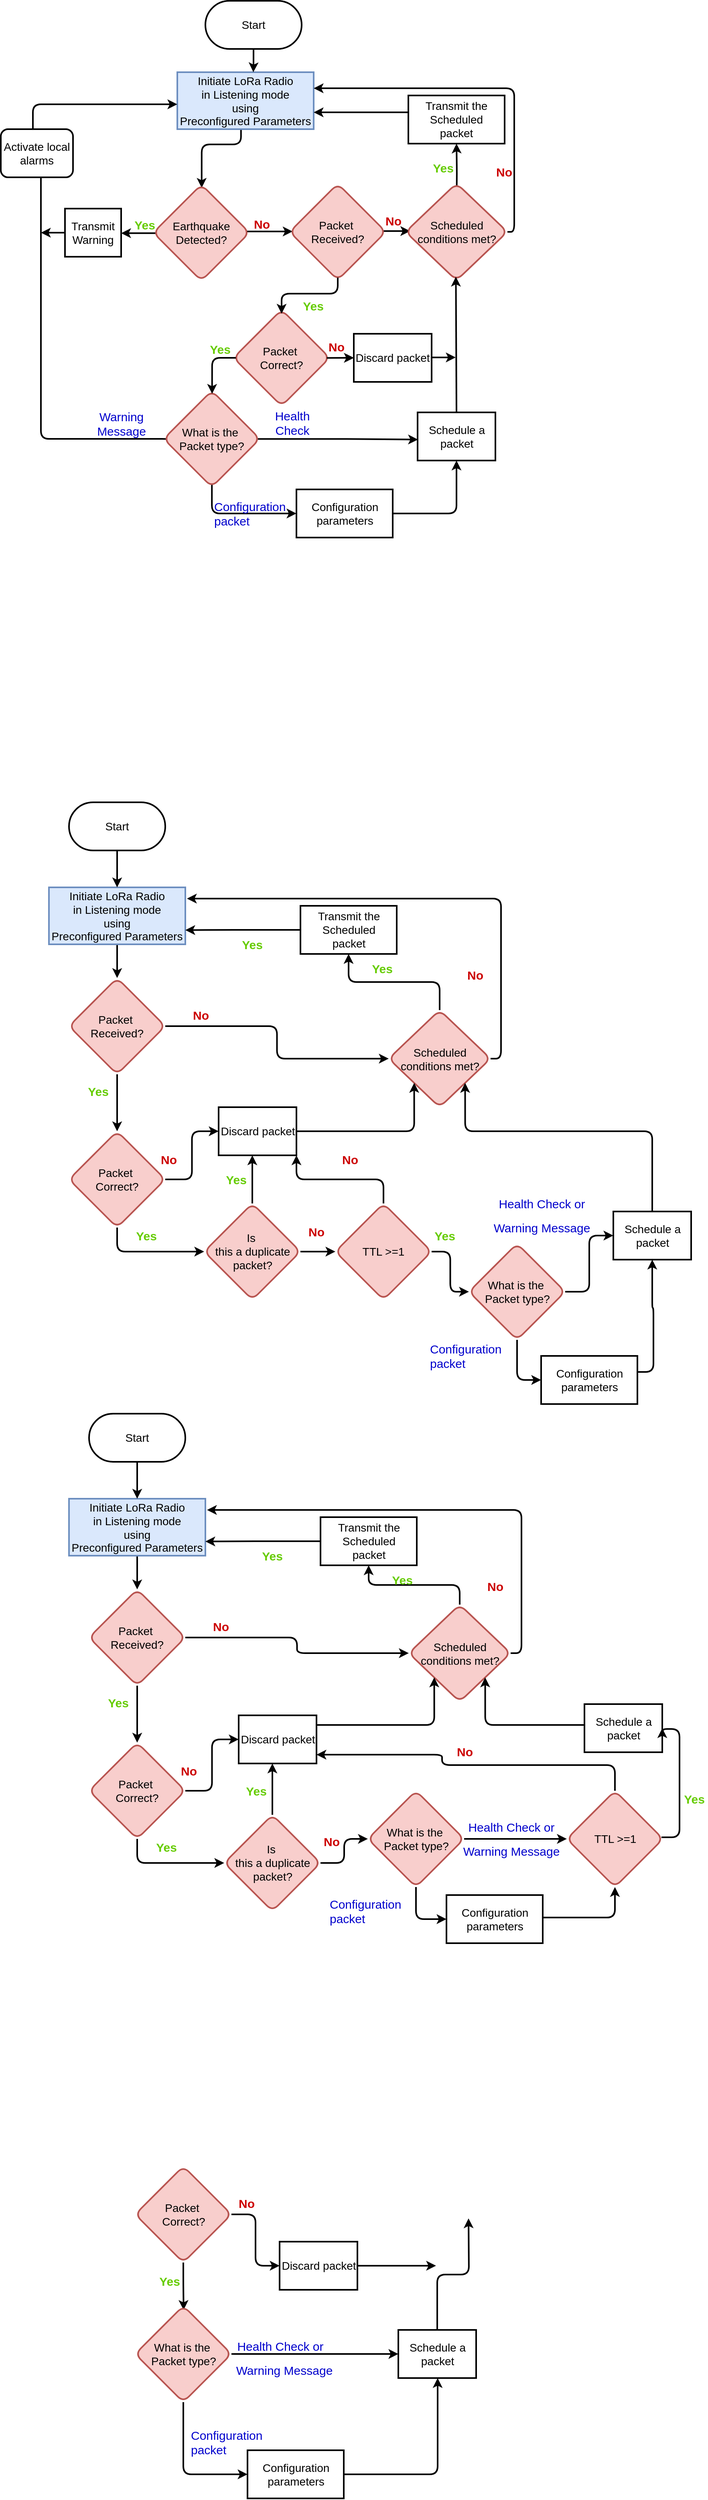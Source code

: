 <mxfile version="24.7.1" type="github">
  <diagram name="Page-1" id="nr04e7j_lgrhqmW4x8mc">
    <mxGraphModel dx="1434" dy="778" grid="1" gridSize="10" guides="1" tooltips="1" connect="1" arrows="1" fold="1" page="1" pageScale="1" pageWidth="850" pageHeight="1100" math="0" shadow="0">
      <root>
        <mxCell id="0" />
        <mxCell id="1" parent="0" />
        <mxCell id="aT8a2JC3UvmOd2hiil9d-5" style="edgeStyle=orthogonalEdgeStyle;rounded=1;orthogonalLoop=1;jettySize=auto;html=1;exitX=0.467;exitY=0.991;exitDx=0;exitDy=0;entryX=0.503;entryY=0.034;entryDx=0;entryDy=0;fontStyle=0;entryPerimeter=0;strokeWidth=2;exitPerimeter=0;" parent="1" source="aT8a2JC3UvmOd2hiil9d-2" target="aT8a2JC3UvmOd2hiil9d-14" edge="1">
          <mxGeometry relative="1" as="geometry">
            <mxPoint x="390" y="260" as="targetPoint" />
            <Array as="points">
              <mxPoint x="389" y="240" />
              <mxPoint x="340" y="240" />
            </Array>
          </mxGeometry>
        </mxCell>
        <mxCell id="aT8a2JC3UvmOd2hiil9d-2" value="Initiate LoRa Radio&lt;br style=&quot;font-size: 14px;&quot;&gt;in Listening mode&lt;div style=&quot;font-size: 14px;&quot;&gt;using&lt;/div&gt;&lt;div style=&quot;font-size: 14px;&quot;&gt;Preconfigured Parameters&lt;br&gt;&lt;/div&gt;" style="rounded=1;whiteSpace=wrap;html=1;arcSize=0;fillColor=#dae8fc;strokeColor=#6c8ebf;fontStyle=0;fontSize=14;strokeWidth=2;" parent="1" vertex="1">
          <mxGeometry x="310" y="150" width="170" height="71" as="geometry" />
        </mxCell>
        <mxCell id="aT8a2JC3UvmOd2hiil9d-18" style="edgeStyle=orthogonalEdgeStyle;rounded=1;orthogonalLoop=1;jettySize=auto;html=1;entryX=0.023;entryY=0.504;entryDx=0;entryDy=0;fontStyle=0;exitX=0.967;exitY=0.496;exitDx=0;exitDy=0;exitPerimeter=0;entryPerimeter=0;strokeWidth=2;" parent="1" edge="1">
          <mxGeometry relative="1" as="geometry">
            <mxPoint x="397.0" y="348.54" as="sourcePoint" />
            <mxPoint x="453.72" y="348.5" as="targetPoint" />
          </mxGeometry>
        </mxCell>
        <mxCell id="aT8a2JC3UvmOd2hiil9d-23" value="No" style="edgeLabel;html=1;align=center;verticalAlign=middle;resizable=0;points=[];rounded=1;fontStyle=1;fontColor=#CC0000;fontSize=15;labelBackgroundColor=none;" parent="aT8a2JC3UvmOd2hiil9d-18" vertex="1" connectable="0">
          <mxGeometry x="-0.248" y="2" relative="1" as="geometry">
            <mxPoint x="-4" y="-8" as="offset" />
          </mxGeometry>
        </mxCell>
        <mxCell id="aT8a2JC3UvmOd2hiil9d-20" style="edgeStyle=orthogonalEdgeStyle;rounded=1;orthogonalLoop=1;jettySize=auto;html=1;fontStyle=0;exitX=0.027;exitY=0.505;exitDx=0;exitDy=0;exitPerimeter=0;strokeWidth=2;" parent="1" source="aT8a2JC3UvmOd2hiil9d-14" target="aT8a2JC3UvmOd2hiil9d-19" edge="1">
          <mxGeometry relative="1" as="geometry">
            <Array as="points">
              <mxPoint x="255" y="351" />
            </Array>
          </mxGeometry>
        </mxCell>
        <mxCell id="aT8a2JC3UvmOd2hiil9d-22" value="Yes" style="edgeLabel;html=1;align=center;verticalAlign=middle;resizable=0;points=[];rounded=1;fontStyle=1;fontColor=#66CC00;fontSize=15;labelBackgroundColor=none;" parent="aT8a2JC3UvmOd2hiil9d-20" vertex="1" connectable="0">
          <mxGeometry x="-0.588" y="1" relative="1" as="geometry">
            <mxPoint x="-5" y="-12" as="offset" />
          </mxGeometry>
        </mxCell>
        <mxCell id="aT8a2JC3UvmOd2hiil9d-14" value="Earthquake&lt;br style=&quot;font-size: 14px;&quot;&gt;Detected?" style="rhombus;whiteSpace=wrap;html=1;rounded=1;fillColor=#f8cecc;strokeColor=#b85450;fontStyle=0;fontSize=14;strokeWidth=2;" parent="1" vertex="1">
          <mxGeometry x="280" y="290" width="120" height="120" as="geometry" />
        </mxCell>
        <mxCell id="PVOLsWm9la5_ibdRfDDH-19" value="" style="edgeStyle=orthogonalEdgeStyle;rounded=1;orthogonalLoop=1;jettySize=auto;html=1;strokeWidth=2;curved=0;entryX=0.046;entryY=0.492;entryDx=0;entryDy=0;entryPerimeter=0;exitX=0.958;exitY=0.492;exitDx=0;exitDy=0;exitPerimeter=0;fontStyle=0" parent="1" source="aT8a2JC3UvmOd2hiil9d-16" target="aT8a2JC3UvmOd2hiil9d-48" edge="1">
          <mxGeometry relative="1" as="geometry" />
        </mxCell>
        <mxCell id="aT8a2JC3UvmOd2hiil9d-19" value="Transmit&lt;br style=&quot;font-size: 14px;&quot;&gt;Warning" style="rounded=0;whiteSpace=wrap;html=1;fontStyle=0;fontSize=14;strokeWidth=2;" parent="1" vertex="1">
          <mxGeometry x="170" y="320" width="70" height="60" as="geometry" />
        </mxCell>
        <mxCell id="aT8a2JC3UvmOd2hiil9d-16" value="Packet&amp;nbsp;&lt;div&gt;Received?&lt;/div&gt;" style="rhombus;whiteSpace=wrap;html=1;rounded=1;fillColor=#f8cecc;strokeColor=#b85450;fontStyle=0;fontSize=14;strokeWidth=2;" parent="1" vertex="1">
          <mxGeometry x="450" y="289" width="120" height="120" as="geometry" />
        </mxCell>
        <mxCell id="aT8a2JC3UvmOd2hiil9d-28" style="edgeStyle=orthogonalEdgeStyle;rounded=1;orthogonalLoop=1;jettySize=auto;html=1;entryX=1;entryY=0.5;entryDx=0;entryDy=0;fontStyle=1;strokeWidth=2;exitX=0.065;exitY=0.519;exitDx=0;exitDy=0;exitPerimeter=0;" parent="1" source="aT8a2JC3UvmOd2hiil9d-24" edge="1">
          <mxGeometry relative="1" as="geometry">
            <mxPoint x="140" y="250" as="targetPoint" />
            <Array as="points">
              <mxPoint x="301" y="607" />
              <mxPoint x="140" y="607" />
            </Array>
            <mxPoint x="380" y="500" as="sourcePoint" />
          </mxGeometry>
        </mxCell>
        <mxCell id="aT8a2JC3UvmOd2hiil9d-29" value="Warning&lt;br style=&quot;font-size: 15px;&quot;&gt;Message" style="edgeLabel;html=1;align=center;verticalAlign=middle;resizable=0;points=[];rounded=1;labelBackgroundColor=none;fontColor=#0000CC;fontStyle=0;fontSize=15;" parent="aT8a2JC3UvmOd2hiil9d-28" vertex="1" connectable="0">
          <mxGeometry x="-0.242" y="-1" relative="1" as="geometry">
            <mxPoint x="99" y="15" as="offset" />
          </mxGeometry>
        </mxCell>
        <mxCell id="aT8a2JC3UvmOd2hiil9d-33" style="edgeStyle=orthogonalEdgeStyle;rounded=1;orthogonalLoop=1;jettySize=auto;html=1;fontStyle=1;exitX=0.978;exitY=0.501;exitDx=0;exitDy=0;exitPerimeter=0;strokeWidth=2;entryX=0.005;entryY=0.565;entryDx=0;entryDy=0;entryPerimeter=0;" parent="1" source="aT8a2JC3UvmOd2hiil9d-24" target="aT8a2JC3UvmOd2hiil9d-32" edge="1">
          <mxGeometry relative="1" as="geometry">
            <mxPoint x="609.5" y="611" as="targetPoint" />
          </mxGeometry>
        </mxCell>
        <mxCell id="aT8a2JC3UvmOd2hiil9d-36" value="Health&lt;br style=&quot;font-size: 15px;&quot;&gt;Check" style="edgeLabel;html=1;align=center;verticalAlign=middle;resizable=0;points=[];rounded=1;labelBackgroundColor=none;fontColor=#0000CC;fontStyle=0;fontSize=15;" parent="aT8a2JC3UvmOd2hiil9d-33" vertex="1" connectable="0">
          <mxGeometry x="-0.448" relative="1" as="geometry">
            <mxPoint x="-13" y="-20" as="offset" />
          </mxGeometry>
        </mxCell>
        <mxCell id="aT8a2JC3UvmOd2hiil9d-40" style="edgeStyle=orthogonalEdgeStyle;rounded=1;orthogonalLoop=1;jettySize=auto;html=1;entryX=0;entryY=0.5;entryDx=0;entryDy=0;fontStyle=1;exitX=0.501;exitY=0.967;exitDx=0;exitDy=0;exitPerimeter=0;strokeWidth=2;" parent="1" source="aT8a2JC3UvmOd2hiil9d-24" target="aT8a2JC3UvmOd2hiil9d-39" edge="1">
          <mxGeometry relative="1" as="geometry">
            <Array as="points">
              <mxPoint x="353" y="700" />
              <mxPoint x="454" y="700" />
            </Array>
          </mxGeometry>
        </mxCell>
        <mxCell id="aT8a2JC3UvmOd2hiil9d-41" value="Configuration&amp;nbsp;&lt;div style=&quot;font-size: 15px;&quot;&gt;packet&lt;/div&gt;" style="edgeLabel;html=1;align=left;verticalAlign=middle;resizable=0;points=[];rounded=1;labelBackgroundColor=none;fontColor=#0000CC;fontStyle=0;fontSize=15;" parent="aT8a2JC3UvmOd2hiil9d-40" vertex="1" connectable="0">
          <mxGeometry x="-0.223" y="-2" relative="1" as="geometry">
            <mxPoint x="-18" y="-2" as="offset" />
          </mxGeometry>
        </mxCell>
        <mxCell id="aT8a2JC3UvmOd2hiil9d-24" value="What is the&amp;nbsp;&lt;div style=&quot;font-size: 14px;&quot;&gt;Packet type?&lt;/div&gt;" style="rhombus;whiteSpace=wrap;html=1;rounded=1;fillColor=#f8cecc;strokeColor=#b85450;fontStyle=0;fontSize=14;strokeWidth=2;" parent="1" vertex="1">
          <mxGeometry x="293" y="547" width="120" height="120" as="geometry" />
        </mxCell>
        <mxCell id="aT8a2JC3UvmOd2hiil9d-31" style="edgeStyle=orthogonalEdgeStyle;rounded=1;orthogonalLoop=1;jettySize=auto;html=1;fontStyle=1;strokeWidth=2;exitX=0.456;exitY=0.017;exitDx=0;exitDy=0;exitPerimeter=0;" parent="1" source="aT8a2JC3UvmOd2hiil9d-30" edge="1">
          <mxGeometry relative="1" as="geometry">
            <mxPoint x="310" y="190" as="targetPoint" />
            <mxPoint x="80" y="230" as="sourcePoint" />
            <Array as="points">
              <mxPoint x="131" y="230" />
              <mxPoint x="130" y="230" />
              <mxPoint x="130" y="190" />
            </Array>
          </mxGeometry>
        </mxCell>
        <mxCell id="aT8a2JC3UvmOd2hiil9d-30" value="Activate local alarms" style="rounded=1;whiteSpace=wrap;html=1;fontStyle=0;fontSize=14;strokeWidth=2;" parent="1" vertex="1">
          <mxGeometry x="90" y="221" width="90" height="60" as="geometry" />
        </mxCell>
        <mxCell id="aT8a2JC3UvmOd2hiil9d-32" value="Schedule a packet" style="rounded=0;whiteSpace=wrap;html=1;fontStyle=0;fontSize=14;strokeWidth=2;" parent="1" vertex="1">
          <mxGeometry x="609.5" y="574" width="97" height="60" as="geometry" />
        </mxCell>
        <mxCell id="aT8a2JC3UvmOd2hiil9d-42" style="edgeStyle=orthogonalEdgeStyle;rounded=1;orthogonalLoop=1;jettySize=auto;html=1;entryX=0.5;entryY=1;entryDx=0;entryDy=0;fontStyle=1;strokeWidth=2;" parent="1" source="aT8a2JC3UvmOd2hiil9d-39" target="aT8a2JC3UvmOd2hiil9d-32" edge="1">
          <mxGeometry relative="1" as="geometry">
            <mxPoint x="658" y="641" as="targetPoint" />
          </mxGeometry>
        </mxCell>
        <mxCell id="aT8a2JC3UvmOd2hiil9d-39" value="Configuration&lt;div style=&quot;font-size: 14px;&quot;&gt;parameters&lt;/div&gt;" style="rounded=0;whiteSpace=wrap;html=1;fontStyle=0;fontSize=14;strokeWidth=2;" parent="1" vertex="1">
          <mxGeometry x="458.5" y="670" width="120" height="60" as="geometry" />
        </mxCell>
        <mxCell id="aT8a2JC3UvmOd2hiil9d-62" value="" style="edgeStyle=orthogonalEdgeStyle;rounded=1;orthogonalLoop=1;jettySize=auto;html=1;strokeColor=default;align=center;verticalAlign=middle;fontFamily=Helvetica;fontSize=11;fontColor=default;labelBackgroundColor=default;endArrow=classic;strokeWidth=2;" parent="1" source="aT8a2JC3UvmOd2hiil9d-44" edge="1">
          <mxGeometry relative="1" as="geometry">
            <mxPoint x="404.753" y="129" as="sourcePoint" />
            <mxPoint x="404.75" y="150" as="targetPoint" />
          </mxGeometry>
        </mxCell>
        <mxCell id="aT8a2JC3UvmOd2hiil9d-44" value="Start" style="rounded=1;whiteSpace=wrap;html=1;arcSize=50;fontStyle=0;fontSize=14;strokeWidth=2;" parent="1" vertex="1">
          <mxGeometry x="345" y="61" width="120" height="60" as="geometry" />
        </mxCell>
        <mxCell id="PVOLsWm9la5_ibdRfDDH-25" style="edgeStyle=orthogonalEdgeStyle;rounded=1;orthogonalLoop=1;jettySize=auto;html=1;exitX=0.5;exitY=0.06;exitDx=0;exitDy=0;entryX=0.5;entryY=1;entryDx=0;entryDy=0;curved=0;strokeWidth=2;exitPerimeter=0;fontStyle=0" parent="1" target="aT8a2JC3UvmOd2hiil9d-53" edge="1">
          <mxGeometry relative="1" as="geometry">
            <mxPoint x="658.0" y="313.76" as="sourcePoint" />
          </mxGeometry>
        </mxCell>
        <mxCell id="1XFwvakkwBoAosKU2_6U-1" style="edgeStyle=orthogonalEdgeStyle;shape=connector;rounded=1;orthogonalLoop=1;jettySize=auto;html=1;exitX=1;exitY=0.5;exitDx=0;exitDy=0;strokeColor=default;strokeWidth=2;align=center;verticalAlign=middle;fontFamily=Helvetica;fontSize=11;fontColor=default;fontStyle=1;labelBackgroundColor=default;endArrow=classic;flowAnimation=0;curved=0;" parent="1" source="aT8a2JC3UvmOd2hiil9d-48" target="aT8a2JC3UvmOd2hiil9d-2" edge="1">
          <mxGeometry relative="1" as="geometry">
            <Array as="points">
              <mxPoint x="730" y="349" />
              <mxPoint x="730" y="170" />
            </Array>
          </mxGeometry>
        </mxCell>
        <mxCell id="aT8a2JC3UvmOd2hiil9d-48" value="Scheduled&lt;br style=&quot;font-size: 14px;&quot;&gt;conditions met?" style="rhombus;whiteSpace=wrap;html=1;rounded=1;fillColor=#f8cecc;strokeColor=#b85450;fontStyle=0;fontSize=14;strokeWidth=2;" parent="1" vertex="1">
          <mxGeometry x="594.5" y="288.5" width="127" height="121" as="geometry" />
        </mxCell>
        <mxCell id="aT8a2JC3UvmOd2hiil9d-56" style="edgeStyle=orthogonalEdgeStyle;rounded=0;orthogonalLoop=1;jettySize=auto;html=1;entryX=1;entryY=0.5;entryDx=0;entryDy=0;flowAnimation=0;fontStyle=1;strokeWidth=2;" parent="1" edge="1">
          <mxGeometry relative="1" as="geometry">
            <mxPoint x="598" y="200.0" as="sourcePoint" />
            <mxPoint x="480" y="200" as="targetPoint" />
          </mxGeometry>
        </mxCell>
        <mxCell id="aT8a2JC3UvmOd2hiil9d-53" value="Transmit the&lt;br style=&quot;font-size: 14px;&quot;&gt;Scheduled&lt;br style=&quot;font-size: 14px;&quot;&gt;packet" style="rounded=0;whiteSpace=wrap;html=1;fontStyle=0;fontSize=14;strokeWidth=2;" parent="1" vertex="1">
          <mxGeometry x="598" y="179" width="120" height="60" as="geometry" />
        </mxCell>
        <mxCell id="aT8a2JC3UvmOd2hiil9d-61" value="Yes" style="edgeLabel;html=1;align=center;verticalAlign=middle;resizable=0;points=[];fontStyle=1;fontColor=#66CC00;fontSize=15;labelBackgroundColor=none;" parent="1" vertex="1" connectable="0">
          <mxGeometry x="657.001" y="268.997" as="geometry">
            <mxPoint x="-16" as="offset" />
          </mxGeometry>
        </mxCell>
        <mxCell id="PVOLsWm9la5_ibdRfDDH-7" value="" style="endArrow=classic;html=1;rounded=1;exitX=0;exitY=0.5;exitDx=0;exitDy=0;curved=0;strokeWidth=2;fontStyle=0" parent="1" source="aT8a2JC3UvmOd2hiil9d-19" edge="1">
          <mxGeometry width="50" height="50" relative="1" as="geometry">
            <mxPoint x="220" y="240" as="sourcePoint" />
            <mxPoint x="140" y="350" as="targetPoint" />
          </mxGeometry>
        </mxCell>
        <mxCell id="PVOLsWm9la5_ibdRfDDH-18" value="&lt;b&gt;No&lt;/b&gt;" style="edgeLabel;html=1;align=center;verticalAlign=middle;resizable=0;points=[];rounded=1;fontStyle=0;fontColor=#CC0000;fontSize=15;labelBackgroundColor=none;" parent="1" connectable="0" vertex="1">
          <mxGeometry x="429.999" y="349.995" as="geometry">
            <mxPoint x="149" y="-15" as="offset" />
          </mxGeometry>
        </mxCell>
        <mxCell id="xMT419_eGAwAGplKJhdd-25" value="" style="edgeStyle=orthogonalEdgeStyle;rounded=0;orthogonalLoop=1;jettySize=auto;html=1;" parent="1" source="xMT419_eGAwAGplKJhdd-1" target="xMT419_eGAwAGplKJhdd-21" edge="1">
          <mxGeometry relative="1" as="geometry" />
        </mxCell>
        <mxCell id="xMT419_eGAwAGplKJhdd-1" value="&lt;div&gt;Packet&amp;nbsp;&lt;/div&gt;&lt;div&gt;Correct?&lt;/div&gt;" style="rhombus;whiteSpace=wrap;html=1;rounded=1;fillColor=#f8cecc;strokeColor=#b85450;fontStyle=0;fontSize=14;strokeWidth=2;" parent="1" vertex="1">
          <mxGeometry x="380" y="446" width="120" height="120" as="geometry" />
        </mxCell>
        <mxCell id="xMT419_eGAwAGplKJhdd-10" style="edgeStyle=orthogonalEdgeStyle;rounded=1;orthogonalLoop=1;jettySize=auto;html=1;fontStyle=1;strokeWidth=2;entryX=0.503;entryY=0.032;entryDx=0;entryDy=0;entryPerimeter=0;" parent="1" target="aT8a2JC3UvmOd2hiil9d-24" edge="1">
          <mxGeometry relative="1" as="geometry">
            <Array as="points">
              <mxPoint x="353" y="506" />
            </Array>
            <mxPoint x="383" y="506" as="sourcePoint" />
            <mxPoint x="353" y="576" as="targetPoint" />
          </mxGeometry>
        </mxCell>
        <mxCell id="xMT419_eGAwAGplKJhdd-11" value="Yes" style="edgeLabel;html=1;align=center;verticalAlign=middle;resizable=0;points=[];rounded=1;fontStyle=1;fontColor=#66CC00;fontSize=15;labelBackgroundColor=none;" parent="xMT419_eGAwAGplKJhdd-10" vertex="1" connectable="0">
          <mxGeometry x="-0.588" y="1" relative="1" as="geometry">
            <mxPoint x="-5" y="-12" as="offset" />
          </mxGeometry>
        </mxCell>
        <mxCell id="xMT419_eGAwAGplKJhdd-17" value="" style="endArrow=classic;html=1;rounded=1;exitX=0.5;exitY=0;exitDx=0;exitDy=0;entryX=0.494;entryY=0.962;entryDx=0;entryDy=0;entryPerimeter=0;curved=0;strokeWidth=2;" parent="1" source="aT8a2JC3UvmOd2hiil9d-32" target="aT8a2JC3UvmOd2hiil9d-48" edge="1">
          <mxGeometry width="50" height="50" relative="1" as="geometry">
            <mxPoint x="659" y="517" as="sourcePoint" />
            <mxPoint x="656.968" y="378.539" as="targetPoint" />
          </mxGeometry>
        </mxCell>
        <mxCell id="xMT419_eGAwAGplKJhdd-18" value="" style="endArrow=classic;html=1;rounded=1;exitX=0.5;exitY=0.975;exitDx=0;exitDy=0;curved=0;strokeWidth=2;entryX=0.5;entryY=0;entryDx=0;entryDy=0;exitPerimeter=0;" parent="1" source="aT8a2JC3UvmOd2hiil9d-16" edge="1">
          <mxGeometry width="50" height="50" relative="1" as="geometry">
            <mxPoint x="510" y="414" as="sourcePoint" />
            <mxPoint x="440" y="451" as="targetPoint" />
            <Array as="points">
              <mxPoint x="510" y="426" />
              <mxPoint x="440" y="426" />
            </Array>
          </mxGeometry>
        </mxCell>
        <mxCell id="xMT419_eGAwAGplKJhdd-20" value="Yes" style="edgeLabel;html=1;align=center;verticalAlign=middle;resizable=0;points=[];rounded=1;fontStyle=1;fontColor=#66CC00;fontSize=15;labelBackgroundColor=none;" parent="1" vertex="1" connectable="0">
          <mxGeometry x="480" y="440" as="geometry">
            <mxPoint x="-1" y="1" as="offset" />
          </mxGeometry>
        </mxCell>
        <mxCell id="xMT419_eGAwAGplKJhdd-21" value="Discard packet" style="rounded=0;whiteSpace=wrap;html=1;fontStyle=0;fontSize=14;strokeWidth=2;" parent="1" vertex="1">
          <mxGeometry x="530" y="476" width="97" height="60" as="geometry" />
        </mxCell>
        <mxCell id="xMT419_eGAwAGplKJhdd-22" value="" style="endArrow=classic;html=1;rounded=1;entryX=0;entryY=0.5;entryDx=0;entryDy=0;curved=0;strokeWidth=2;exitX=0.969;exitY=0.501;exitDx=0;exitDy=0;exitPerimeter=0;" parent="1" source="xMT419_eGAwAGplKJhdd-1" target="xMT419_eGAwAGplKJhdd-21" edge="1">
          <mxGeometry width="50" height="50" relative="1" as="geometry">
            <mxPoint x="500" y="506" as="sourcePoint" />
            <mxPoint x="470" y="516" as="targetPoint" />
          </mxGeometry>
        </mxCell>
        <mxCell id="xMT419_eGAwAGplKJhdd-23" value="" style="endArrow=classic;html=1;rounded=1;entryX=0;entryY=0.5;entryDx=0;entryDy=0;exitX=1;exitY=0.5;exitDx=0;exitDy=0;curved=0;strokeWidth=2;" parent="1" edge="1">
          <mxGeometry width="50" height="50" relative="1" as="geometry">
            <mxPoint x="627" y="505.5" as="sourcePoint" />
            <mxPoint x="657" y="505.5" as="targetPoint" />
          </mxGeometry>
        </mxCell>
        <mxCell id="xMT419_eGAwAGplKJhdd-24" value="No" style="edgeLabel;html=1;align=center;verticalAlign=middle;resizable=0;points=[];rounded=1;fontStyle=1;fontColor=#CC0000;fontSize=15;labelBackgroundColor=none;" parent="1" vertex="1" connectable="0">
          <mxGeometry x="507.999" y="491.525" as="geometry" />
        </mxCell>
        <mxCell id="iCfGl1xUMJOLYQ3UmWG8-1" value="&lt;b&gt;No&lt;/b&gt;" style="edgeLabel;html=1;align=center;verticalAlign=middle;resizable=0;points=[];rounded=1;fontStyle=0;fontColor=#CC0000;fontSize=15;labelBackgroundColor=none;" parent="1" connectable="0" vertex="1">
          <mxGeometry x="567.999" y="288.495" as="geometry">
            <mxPoint x="149" y="-15" as="offset" />
          </mxGeometry>
        </mxCell>
        <mxCell id="5e5JNWEMtE15wkdzbp1a-5" style="edgeStyle=orthogonalEdgeStyle;rounded=1;orthogonalLoop=1;jettySize=auto;html=1;entryX=0.5;entryY=0;entryDx=0;entryDy=0;strokeColor=default;strokeWidth=2;align=center;verticalAlign=middle;fontFamily=Helvetica;fontSize=11;fontColor=default;labelBackgroundColor=default;endArrow=classic;" parent="1" source="5e5JNWEMtE15wkdzbp1a-6" target="5e5JNWEMtE15wkdzbp1a-9" edge="1">
          <mxGeometry relative="1" as="geometry">
            <Array as="points">
              <mxPoint x="235" y="1260" />
              <mxPoint x="235" y="1260" />
            </Array>
          </mxGeometry>
        </mxCell>
        <mxCell id="5e5JNWEMtE15wkdzbp1a-6" value="Initiate LoRa Radio&lt;br style=&quot;font-size: 14px;&quot;&gt;in Listening mode&lt;div style=&quot;font-size: 14px;&quot;&gt;using&lt;/div&gt;&lt;div style=&quot;font-size: 14px;&quot;&gt;Preconfigured Parameters&lt;br&gt;&lt;/div&gt;" style="rounded=1;whiteSpace=wrap;html=1;arcSize=0;fillColor=#dae8fc;strokeColor=#6c8ebf;fontStyle=0;fontSize=14;strokeWidth=2;" parent="1" vertex="1">
          <mxGeometry x="150" y="1166" width="170" height="71" as="geometry" />
        </mxCell>
        <mxCell id="5e5JNWEMtE15wkdzbp1a-7" value="" style="edgeStyle=orthogonalEdgeStyle;rounded=1;orthogonalLoop=1;jettySize=auto;html=1;strokeColor=default;align=center;verticalAlign=middle;fontFamily=Helvetica;fontSize=11;fontColor=default;labelBackgroundColor=default;endArrow=classic;strokeWidth=2;" parent="1" source="5e5JNWEMtE15wkdzbp1a-8" target="5e5JNWEMtE15wkdzbp1a-6" edge="1">
          <mxGeometry relative="1" as="geometry">
            <mxPoint x="239.753" y="1128" as="sourcePoint" />
            <mxPoint x="239.75" y="1149" as="targetPoint" />
            <Array as="points">
              <mxPoint x="235" y="1140" />
              <mxPoint x="235" y="1140" />
            </Array>
          </mxGeometry>
        </mxCell>
        <mxCell id="5e5JNWEMtE15wkdzbp1a-8" value="Start" style="rounded=1;whiteSpace=wrap;html=1;arcSize=50;fontStyle=0;fontSize=14;strokeWidth=2;" parent="1" vertex="1">
          <mxGeometry x="175" y="1060" width="120" height="60" as="geometry" />
        </mxCell>
        <mxCell id="5e5JNWEMtE15wkdzbp1a-63" style="edgeStyle=orthogonalEdgeStyle;shape=connector;rounded=1;orthogonalLoop=1;jettySize=auto;html=1;exitX=0.5;exitY=1;exitDx=0;exitDy=0;entryX=0.5;entryY=0;entryDx=0;entryDy=0;strokeColor=default;strokeWidth=2;align=center;verticalAlign=middle;fontFamily=Helvetica;fontSize=11;fontColor=default;fontStyle=0;labelBackgroundColor=default;endArrow=classic;" parent="1" source="5e5JNWEMtE15wkdzbp1a-9" target="5e5JNWEMtE15wkdzbp1a-62" edge="1">
          <mxGeometry relative="1" as="geometry" />
        </mxCell>
        <mxCell id="5e5JNWEMtE15wkdzbp1a-9" value="Packet&amp;nbsp;&lt;div&gt;Received?&lt;/div&gt;" style="rhombus;whiteSpace=wrap;html=1;rounded=1;fillColor=#f8cecc;strokeColor=#b85450;fontStyle=0;fontSize=14;strokeWidth=2;" parent="1" vertex="1">
          <mxGeometry x="175" y="1279" width="120" height="120" as="geometry" />
        </mxCell>
        <mxCell id="5e5JNWEMtE15wkdzbp1a-10" value="" style="edgeStyle=orthogonalEdgeStyle;rounded=1;orthogonalLoop=1;jettySize=auto;html=1;strokeWidth=2;curved=0;exitX=1;exitY=0.5;exitDx=0;exitDy=0;fontStyle=0" parent="1" source="5e5JNWEMtE15wkdzbp1a-9" target="5e5JNWEMtE15wkdzbp1a-13" edge="1">
          <mxGeometry relative="1" as="geometry">
            <mxPoint x="407" y="1358" as="sourcePoint" />
          </mxGeometry>
        </mxCell>
        <mxCell id="5e5JNWEMtE15wkdzbp1a-11" style="edgeStyle=orthogonalEdgeStyle;rounded=1;orthogonalLoop=1;jettySize=auto;html=1;exitX=0.5;exitY=0;exitDx=0;exitDy=0;entryX=0.5;entryY=1;entryDx=0;entryDy=0;curved=0;strokeWidth=2;fontStyle=0" parent="1" source="5e5JNWEMtE15wkdzbp1a-13" target="5e5JNWEMtE15wkdzbp1a-15" edge="1">
          <mxGeometry relative="1" as="geometry">
            <mxPoint x="500.0" y="1323.76" as="sourcePoint" />
          </mxGeometry>
        </mxCell>
        <mxCell id="5e5JNWEMtE15wkdzbp1a-12" style="edgeStyle=orthogonalEdgeStyle;shape=connector;rounded=1;orthogonalLoop=1;jettySize=auto;html=1;exitX=1;exitY=0.5;exitDx=0;exitDy=0;strokeColor=default;strokeWidth=2;align=center;verticalAlign=middle;fontFamily=Helvetica;fontSize=11;fontColor=default;fontStyle=1;labelBackgroundColor=default;endArrow=classic;flowAnimation=0;curved=0;" parent="1" source="5e5JNWEMtE15wkdzbp1a-13" edge="1">
          <mxGeometry relative="1" as="geometry">
            <Array as="points">
              <mxPoint x="713.5" y="1380" />
              <mxPoint x="713.5" y="1180" />
            </Array>
            <mxPoint x="322" y="1180" as="targetPoint" />
          </mxGeometry>
        </mxCell>
        <mxCell id="5e5JNWEMtE15wkdzbp1a-13" value="Scheduled&lt;br style=&quot;font-size: 14px;&quot;&gt;conditions met?" style="rhombus;whiteSpace=wrap;html=1;rounded=1;fillColor=#f8cecc;strokeColor=#b85450;fontStyle=0;fontSize=14;strokeWidth=2;" parent="1" vertex="1">
          <mxGeometry x="573.5" y="1319" width="127" height="121" as="geometry" />
        </mxCell>
        <mxCell id="5e5JNWEMtE15wkdzbp1a-38" style="edgeStyle=orthogonalEdgeStyle;shape=connector;rounded=1;orthogonalLoop=1;jettySize=auto;html=1;entryX=1;entryY=0.75;entryDx=0;entryDy=0;strokeColor=default;strokeWidth=2;align=center;verticalAlign=middle;fontFamily=Helvetica;fontSize=11;fontColor=default;fontStyle=0;labelBackgroundColor=default;endArrow=classic;" parent="1" source="5e5JNWEMtE15wkdzbp1a-15" target="5e5JNWEMtE15wkdzbp1a-6" edge="1">
          <mxGeometry relative="1" as="geometry" />
        </mxCell>
        <mxCell id="5e5JNWEMtE15wkdzbp1a-15" value="Transmit the&lt;br style=&quot;font-size: 14px;&quot;&gt;Scheduled&lt;br style=&quot;font-size: 14px;&quot;&gt;packet" style="rounded=0;whiteSpace=wrap;html=1;fontStyle=0;fontSize=14;strokeWidth=2;" parent="1" vertex="1">
          <mxGeometry x="463.5" y="1189" width="120" height="60" as="geometry" />
        </mxCell>
        <mxCell id="5e5JNWEMtE15wkdzbp1a-16" value="Yes" style="edgeLabel;html=1;align=center;verticalAlign=middle;resizable=0;points=[];fontStyle=1;fontColor=#66CC00;fontSize=15;labelBackgroundColor=none;" parent="1" vertex="1" connectable="0">
          <mxGeometry x="418.501" y="1236.997" as="geometry">
            <mxPoint x="-16" as="offset" />
          </mxGeometry>
        </mxCell>
        <mxCell id="5e5JNWEMtE15wkdzbp1a-17" value="&lt;b&gt;No&lt;/b&gt;" style="edgeLabel;html=1;align=center;verticalAlign=middle;resizable=0;points=[];rounded=1;fontStyle=0;fontColor=#CC0000;fontSize=15;labelBackgroundColor=none;" parent="1" connectable="0" vertex="1">
          <mxGeometry x="189.999" y="1339.995" as="geometry">
            <mxPoint x="149" y="-15" as="offset" />
          </mxGeometry>
        </mxCell>
        <mxCell id="5e5JNWEMtE15wkdzbp1a-18" value="&lt;b&gt;No&lt;/b&gt;" style="edgeLabel;html=1;align=center;verticalAlign=middle;resizable=0;points=[];rounded=1;fontStyle=0;fontColor=#CC0000;fontSize=15;labelBackgroundColor=none;" parent="1" connectable="0" vertex="1">
          <mxGeometry x="531.499" y="1289.995" as="geometry">
            <mxPoint x="149" y="-15" as="offset" />
          </mxGeometry>
        </mxCell>
        <mxCell id="5e5JNWEMtE15wkdzbp1a-39" style="edgeStyle=orthogonalEdgeStyle;shape=connector;rounded=1;orthogonalLoop=1;jettySize=auto;html=1;strokeColor=default;strokeWidth=2;align=center;verticalAlign=middle;fontFamily=Helvetica;fontSize=11;fontColor=default;labelBackgroundColor=default;endArrow=classic;entryX=0.503;entryY=0.043;entryDx=0;entryDy=0;entryPerimeter=0;" parent="1" source="5e5JNWEMtE15wkdzbp1a-41" target="5e5JNWEMtE15wkdzbp1a-50" edge="1">
          <mxGeometry relative="1" as="geometry">
            <mxPoint x="312.5" y="2934" as="targetPoint" />
          </mxGeometry>
        </mxCell>
        <mxCell id="5e5JNWEMtE15wkdzbp1a-40" style="edgeStyle=orthogonalEdgeStyle;shape=connector;rounded=1;orthogonalLoop=1;jettySize=auto;html=1;entryX=0;entryY=0.5;entryDx=0;entryDy=0;strokeColor=default;strokeWidth=2;align=center;verticalAlign=middle;fontFamily=Helvetica;fontSize=11;fontColor=default;labelBackgroundColor=default;endArrow=classic;" parent="1" source="5e5JNWEMtE15wkdzbp1a-41" target="5e5JNWEMtE15wkdzbp1a-43" edge="1">
          <mxGeometry relative="1" as="geometry" />
        </mxCell>
        <mxCell id="5e5JNWEMtE15wkdzbp1a-41" value="&lt;div&gt;Packet&amp;nbsp;&lt;/div&gt;&lt;div&gt;Correct?&lt;/div&gt;" style="rhombus;whiteSpace=wrap;html=1;rounded=1;fillColor=#f8cecc;strokeColor=#b85450;fontStyle=0;fontSize=14;strokeWidth=2;" parent="1" vertex="1">
          <mxGeometry x="257.5" y="2760" width="120" height="120" as="geometry" />
        </mxCell>
        <mxCell id="5e5JNWEMtE15wkdzbp1a-42" style="edgeStyle=orthogonalEdgeStyle;shape=connector;rounded=1;orthogonalLoop=1;jettySize=auto;html=1;strokeColor=default;strokeWidth=2;align=center;verticalAlign=middle;fontFamily=Helvetica;fontSize=11;fontColor=default;labelBackgroundColor=default;endArrow=classic;" parent="1" source="5e5JNWEMtE15wkdzbp1a-43" edge="1">
          <mxGeometry relative="1" as="geometry">
            <mxPoint x="632.5" y="2884" as="targetPoint" />
          </mxGeometry>
        </mxCell>
        <mxCell id="5e5JNWEMtE15wkdzbp1a-43" value="Discard packet" style="rounded=0;whiteSpace=wrap;html=1;fontStyle=0;fontSize=14;strokeWidth=2;" parent="1" vertex="1">
          <mxGeometry x="437.5" y="2854" width="97" height="60" as="geometry" />
        </mxCell>
        <mxCell id="5e5JNWEMtE15wkdzbp1a-44" value="No" style="edgeLabel;html=1;align=center;verticalAlign=middle;resizable=0;points=[];rounded=1;fontStyle=1;fontColor=#CC0000;fontSize=15;labelBackgroundColor=none;" parent="1" vertex="1" connectable="0">
          <mxGeometry x="402.499" y="2803.995" as="geometry">
            <mxPoint x="-7" y="2" as="offset" />
          </mxGeometry>
        </mxCell>
        <mxCell id="5e5JNWEMtE15wkdzbp1a-45" value="Configuration&amp;nbsp;&lt;div style=&quot;font-size: 15px;&quot;&gt;packet&lt;/div&gt;" style="edgeLabel;html=1;align=left;verticalAlign=middle;resizable=0;points=[];rounded=1;labelBackgroundColor=none;fontColor=#0000CC;fontStyle=0;fontSize=15;" parent="1" vertex="1" connectable="0">
          <mxGeometry x="325.495" y="3104.004" as="geometry" />
        </mxCell>
        <mxCell id="5e5JNWEMtE15wkdzbp1a-46" style="edgeStyle=orthogonalEdgeStyle;shape=connector;rounded=1;orthogonalLoop=1;jettySize=auto;html=1;strokeColor=default;strokeWidth=2;align=center;verticalAlign=middle;fontFamily=Helvetica;fontSize=11;fontColor=default;labelBackgroundColor=default;endArrow=classic;" parent="1" source="5e5JNWEMtE15wkdzbp1a-47" target="5e5JNWEMtE15wkdzbp1a-52" edge="1">
          <mxGeometry relative="1" as="geometry">
            <mxPoint x="632.5" y="3074" as="targetPoint" />
            <Array as="points">
              <mxPoint x="634.5" y="3144" />
            </Array>
          </mxGeometry>
        </mxCell>
        <mxCell id="5e5JNWEMtE15wkdzbp1a-47" value="Configuration&lt;div style=&quot;font-size: 14px;&quot;&gt;parameters&lt;/div&gt;" style="rounded=0;whiteSpace=wrap;html=1;fontStyle=0;fontSize=14;strokeWidth=2;" parent="1" vertex="1">
          <mxGeometry x="397.5" y="3114" width="120" height="60" as="geometry" />
        </mxCell>
        <mxCell id="5e5JNWEMtE15wkdzbp1a-48" style="edgeStyle=orthogonalEdgeStyle;shape=connector;rounded=1;orthogonalLoop=1;jettySize=auto;html=1;exitX=0.5;exitY=1;exitDx=0;exitDy=0;entryX=0;entryY=0.5;entryDx=0;entryDy=0;strokeColor=default;strokeWidth=2;align=center;verticalAlign=middle;fontFamily=Helvetica;fontSize=11;fontColor=default;labelBackgroundColor=default;endArrow=classic;" parent="1" source="5e5JNWEMtE15wkdzbp1a-50" target="5e5JNWEMtE15wkdzbp1a-47" edge="1">
          <mxGeometry relative="1" as="geometry" />
        </mxCell>
        <mxCell id="5e5JNWEMtE15wkdzbp1a-49" style="edgeStyle=orthogonalEdgeStyle;shape=connector;rounded=1;orthogonalLoop=1;jettySize=auto;html=1;entryX=0;entryY=0.5;entryDx=0;entryDy=0;strokeColor=default;strokeWidth=2;align=center;verticalAlign=middle;fontFamily=Helvetica;fontSize=11;fontColor=default;labelBackgroundColor=default;endArrow=classic;" parent="1" source="5e5JNWEMtE15wkdzbp1a-50" target="5e5JNWEMtE15wkdzbp1a-52" edge="1">
          <mxGeometry relative="1" as="geometry" />
        </mxCell>
        <mxCell id="5e5JNWEMtE15wkdzbp1a-50" value="What is the&amp;nbsp;&lt;div style=&quot;font-size: 14px;&quot;&gt;Packet type?&lt;/div&gt;" style="rhombus;whiteSpace=wrap;html=1;rounded=1;fillColor=#f8cecc;strokeColor=#b85450;fontStyle=0;fontSize=14;strokeWidth=2;" parent="1" vertex="1">
          <mxGeometry x="257.5" y="2934" width="120" height="120" as="geometry" />
        </mxCell>
        <mxCell id="5e5JNWEMtE15wkdzbp1a-51" style="edgeStyle=orthogonalEdgeStyle;shape=connector;rounded=1;orthogonalLoop=1;jettySize=auto;html=1;strokeColor=default;strokeWidth=2;align=center;verticalAlign=middle;fontFamily=Helvetica;fontSize=11;fontColor=default;labelBackgroundColor=default;endArrow=classic;" parent="1" source="5e5JNWEMtE15wkdzbp1a-52" edge="1">
          <mxGeometry relative="1" as="geometry">
            <mxPoint x="673" y="2825" as="targetPoint" />
          </mxGeometry>
        </mxCell>
        <mxCell id="5e5JNWEMtE15wkdzbp1a-52" value="Schedule a packet" style="rounded=0;whiteSpace=wrap;html=1;fontStyle=0;fontSize=14;strokeWidth=2;" parent="1" vertex="1">
          <mxGeometry x="585.5" y="2964" width="97" height="60" as="geometry" />
        </mxCell>
        <mxCell id="5e5JNWEMtE15wkdzbp1a-53" value="Warning Message" style="edgeLabel;html=1;align=center;verticalAlign=middle;resizable=0;points=[];rounded=1;labelBackgroundColor=none;fontColor=#0000CC;fontStyle=0;fontSize=15;" parent="1" vertex="1" connectable="0">
          <mxGeometry x="442.5" y="3013.995" as="geometry" />
        </mxCell>
        <mxCell id="5e5JNWEMtE15wkdzbp1a-54" value="Health Check or" style="edgeLabel;html=1;align=center;verticalAlign=middle;resizable=0;points=[];rounded=1;labelBackgroundColor=none;fontColor=#0000CC;fontStyle=0;fontSize=15;" parent="1" vertex="1" connectable="0">
          <mxGeometry x="437.504" y="2984.003" as="geometry" />
        </mxCell>
        <mxCell id="5e5JNWEMtE15wkdzbp1a-55" value="Yes" style="edgeLabel;html=1;align=center;verticalAlign=middle;resizable=0;points=[];rounded=1;fontStyle=1;fontColor=#66CC00;fontSize=15;labelBackgroundColor=none;" parent="1" vertex="1" connectable="0">
          <mxGeometry x="292.5" y="2904" as="geometry">
            <mxPoint x="7" y="-1" as="offset" />
          </mxGeometry>
        </mxCell>
        <mxCell id="5e5JNWEMtE15wkdzbp1a-65" style="edgeStyle=orthogonalEdgeStyle;shape=connector;rounded=1;orthogonalLoop=1;jettySize=auto;html=1;entryX=0;entryY=0.5;entryDx=0;entryDy=0;strokeColor=default;strokeWidth=2;align=center;verticalAlign=middle;fontFamily=Helvetica;fontSize=11;fontColor=default;fontStyle=0;labelBackgroundColor=default;endArrow=classic;" parent="1" source="5e5JNWEMtE15wkdzbp1a-56" target="5e5JNWEMtE15wkdzbp1a-60" edge="1">
          <mxGeometry relative="1" as="geometry" />
        </mxCell>
        <mxCell id="5e5JNWEMtE15wkdzbp1a-56" value="&lt;div&gt;Is&amp;nbsp;&lt;/div&gt;&lt;div&gt;this a duplicate&lt;/div&gt;&lt;div&gt;packet?&lt;br&gt;&lt;/div&gt;" style="rhombus;whiteSpace=wrap;html=1;rounded=1;fillColor=#f8cecc;strokeColor=#b85450;fontStyle=0;fontSize=14;strokeWidth=2;" parent="1" vertex="1">
          <mxGeometry x="343.5" y="1560" width="120" height="120" as="geometry" />
        </mxCell>
        <mxCell id="5e5JNWEMtE15wkdzbp1a-76" style="edgeStyle=orthogonalEdgeStyle;shape=connector;rounded=1;orthogonalLoop=1;jettySize=auto;html=1;entryX=0;entryY=0.5;entryDx=0;entryDy=0;strokeColor=default;strokeWidth=2;align=center;verticalAlign=middle;fontFamily=Helvetica;fontSize=11;fontColor=default;fontStyle=0;labelBackgroundColor=default;endArrow=classic;" parent="1" source="5e5JNWEMtE15wkdzbp1a-60" target="5e5JNWEMtE15wkdzbp1a-72" edge="1">
          <mxGeometry relative="1" as="geometry" />
        </mxCell>
        <mxCell id="5e5JNWEMtE15wkdzbp1a-91" style="edgeStyle=orthogonalEdgeStyle;shape=connector;rounded=1;orthogonalLoop=1;jettySize=auto;html=1;exitX=0.5;exitY=0;exitDx=0;exitDy=0;entryX=1;entryY=1;entryDx=0;entryDy=0;strokeColor=default;strokeWidth=2;align=center;verticalAlign=middle;fontFamily=Helvetica;fontSize=11;fontColor=default;fontStyle=0;labelBackgroundColor=default;endArrow=classic;" parent="1" source="5e5JNWEMtE15wkdzbp1a-60" target="5e5JNWEMtE15wkdzbp1a-66" edge="1">
          <mxGeometry relative="1" as="geometry" />
        </mxCell>
        <mxCell id="5e5JNWEMtE15wkdzbp1a-60" value="TTL &amp;gt;=1 " style="rhombus;whiteSpace=wrap;html=1;rounded=1;fillColor=#f8cecc;strokeColor=#b85450;fontStyle=0;fontSize=14;strokeWidth=2;" parent="1" vertex="1">
          <mxGeometry x="507" y="1560" width="120" height="120" as="geometry" />
        </mxCell>
        <mxCell id="5e5JNWEMtE15wkdzbp1a-64" style="edgeStyle=orthogonalEdgeStyle;shape=connector;rounded=1;orthogonalLoop=1;jettySize=auto;html=1;exitX=0.5;exitY=1;exitDx=0;exitDy=0;strokeColor=default;strokeWidth=2;align=center;verticalAlign=middle;fontFamily=Helvetica;fontSize=11;fontColor=default;fontStyle=0;labelBackgroundColor=default;endArrow=classic;entryX=0;entryY=0.5;entryDx=0;entryDy=0;" parent="1" source="5e5JNWEMtE15wkdzbp1a-62" target="5e5JNWEMtE15wkdzbp1a-56" edge="1">
          <mxGeometry relative="1" as="geometry">
            <Array as="points">
              <mxPoint x="235.5" y="1620" />
            </Array>
          </mxGeometry>
        </mxCell>
        <mxCell id="5e5JNWEMtE15wkdzbp1a-80" style="edgeStyle=orthogonalEdgeStyle;shape=connector;rounded=1;orthogonalLoop=1;jettySize=auto;html=1;entryX=0;entryY=0.5;entryDx=0;entryDy=0;strokeColor=default;strokeWidth=2;align=center;verticalAlign=middle;fontFamily=Helvetica;fontSize=11;fontColor=default;fontStyle=0;labelBackgroundColor=default;endArrow=classic;" parent="1" source="5e5JNWEMtE15wkdzbp1a-62" target="5e5JNWEMtE15wkdzbp1a-66" edge="1">
          <mxGeometry relative="1" as="geometry" />
        </mxCell>
        <mxCell id="5e5JNWEMtE15wkdzbp1a-62" value="&lt;div&gt;Packet&amp;nbsp;&lt;/div&gt;&lt;div&gt;Correct?&lt;/div&gt;" style="rhombus;whiteSpace=wrap;html=1;rounded=1;fillColor=#f8cecc;strokeColor=#b85450;fontStyle=0;fontSize=14;strokeWidth=2;" parent="1" vertex="1">
          <mxGeometry x="175" y="1470" width="120" height="120" as="geometry" />
        </mxCell>
        <mxCell id="5e5JNWEMtE15wkdzbp1a-83" style="edgeStyle=orthogonalEdgeStyle;shape=connector;rounded=1;orthogonalLoop=1;jettySize=auto;html=1;strokeColor=default;strokeWidth=2;align=center;verticalAlign=middle;fontFamily=Helvetica;fontSize=11;fontColor=default;fontStyle=0;labelBackgroundColor=default;endArrow=classic;entryX=0;entryY=1;entryDx=0;entryDy=0;" parent="1" source="5e5JNWEMtE15wkdzbp1a-66" target="5e5JNWEMtE15wkdzbp1a-13" edge="1">
          <mxGeometry relative="1" as="geometry">
            <mxPoint x="633.5" y="1470" as="targetPoint" />
            <Array as="points">
              <mxPoint x="605.5" y="1470" />
            </Array>
          </mxGeometry>
        </mxCell>
        <mxCell id="5e5JNWEMtE15wkdzbp1a-66" value="Discard packet" style="rounded=0;whiteSpace=wrap;html=1;fontStyle=0;fontSize=14;strokeWidth=2;" parent="1" vertex="1">
          <mxGeometry x="361.5" y="1440" width="97" height="60" as="geometry" />
        </mxCell>
        <mxCell id="5e5JNWEMtE15wkdzbp1a-67" value="Configuration&amp;nbsp;&lt;div style=&quot;font-size: 15px;&quot;&gt;packet&lt;/div&gt;" style="edgeLabel;html=1;align=left;verticalAlign=middle;resizable=0;points=[];rounded=1;labelBackgroundColor=none;fontColor=#0000CC;fontStyle=0;fontSize=15;" parent="1" vertex="1" connectable="0">
          <mxGeometry x="623.495" y="1750.004" as="geometry" />
        </mxCell>
        <mxCell id="5e5JNWEMtE15wkdzbp1a-68" style="edgeStyle=orthogonalEdgeStyle;shape=connector;rounded=1;orthogonalLoop=1;jettySize=auto;html=1;strokeColor=default;strokeWidth=2;align=center;verticalAlign=middle;fontFamily=Helvetica;fontSize=11;fontColor=default;labelBackgroundColor=default;endArrow=classic;entryX=0.5;entryY=1;entryDx=0;entryDy=0;" parent="1" source="5e5JNWEMtE15wkdzbp1a-69" target="5e5JNWEMtE15wkdzbp1a-73" edge="1">
          <mxGeometry relative="1" as="geometry">
            <mxPoint x="1060.5" y="1660" as="targetPoint" />
            <Array as="points">
              <mxPoint x="903.5" y="1770" />
              <mxPoint x="903.5" y="1690" />
              <mxPoint x="902.5" y="1690" />
            </Array>
          </mxGeometry>
        </mxCell>
        <mxCell id="5e5JNWEMtE15wkdzbp1a-69" value="Configuration&lt;div style=&quot;font-size: 14px;&quot;&gt;parameters&lt;/div&gt;" style="rounded=0;whiteSpace=wrap;html=1;fontStyle=0;fontSize=14;strokeWidth=2;" parent="1" vertex="1">
          <mxGeometry x="763.5" y="1750" width="120" height="60" as="geometry" />
        </mxCell>
        <mxCell id="5e5JNWEMtE15wkdzbp1a-70" style="edgeStyle=orthogonalEdgeStyle;shape=connector;rounded=1;orthogonalLoop=1;jettySize=auto;html=1;exitX=0.5;exitY=1;exitDx=0;exitDy=0;entryX=0;entryY=0.5;entryDx=0;entryDy=0;strokeColor=default;strokeWidth=2;align=center;verticalAlign=middle;fontFamily=Helvetica;fontSize=11;fontColor=default;labelBackgroundColor=default;endArrow=classic;" parent="1" source="5e5JNWEMtE15wkdzbp1a-72" target="5e5JNWEMtE15wkdzbp1a-69" edge="1">
          <mxGeometry relative="1" as="geometry" />
        </mxCell>
        <mxCell id="5e5JNWEMtE15wkdzbp1a-71" style="edgeStyle=orthogonalEdgeStyle;shape=connector;rounded=1;orthogonalLoop=1;jettySize=auto;html=1;entryX=0;entryY=0.5;entryDx=0;entryDy=0;strokeColor=default;strokeWidth=2;align=center;verticalAlign=middle;fontFamily=Helvetica;fontSize=11;fontColor=default;labelBackgroundColor=default;endArrow=classic;" parent="1" source="5e5JNWEMtE15wkdzbp1a-72" target="5e5JNWEMtE15wkdzbp1a-73" edge="1">
          <mxGeometry relative="1" as="geometry" />
        </mxCell>
        <mxCell id="5e5JNWEMtE15wkdzbp1a-72" value="What is the&amp;nbsp;&lt;div style=&quot;font-size: 14px;&quot;&gt;Packet type?&lt;/div&gt;" style="rhombus;whiteSpace=wrap;html=1;rounded=1;fillColor=#f8cecc;strokeColor=#b85450;fontStyle=0;fontSize=14;strokeWidth=2;" parent="1" vertex="1">
          <mxGeometry x="673.5" y="1610" width="120" height="120" as="geometry" />
        </mxCell>
        <mxCell id="5e5JNWEMtE15wkdzbp1a-85" style="edgeStyle=orthogonalEdgeStyle;shape=connector;rounded=1;orthogonalLoop=1;jettySize=auto;html=1;entryX=1;entryY=1;entryDx=0;entryDy=0;strokeColor=default;strokeWidth=2;align=center;verticalAlign=middle;fontFamily=Helvetica;fontSize=11;fontColor=default;fontStyle=0;labelBackgroundColor=default;endArrow=classic;" parent="1" source="5e5JNWEMtE15wkdzbp1a-73" target="5e5JNWEMtE15wkdzbp1a-13" edge="1">
          <mxGeometry relative="1" as="geometry">
            <Array as="points">
              <mxPoint x="902.5" y="1470" />
              <mxPoint x="668.5" y="1470" />
            </Array>
          </mxGeometry>
        </mxCell>
        <mxCell id="5e5JNWEMtE15wkdzbp1a-73" value="Schedule a packet" style="rounded=0;whiteSpace=wrap;html=1;fontStyle=0;fontSize=14;strokeWidth=2;" parent="1" vertex="1">
          <mxGeometry x="853.5" y="1570" width="97" height="60" as="geometry" />
        </mxCell>
        <mxCell id="5e5JNWEMtE15wkdzbp1a-77" value="" style="group" parent="1" vertex="1" connectable="0">
          <mxGeometry x="763.5" y="1560.003" width="0.004" height="29.992" as="geometry" />
        </mxCell>
        <mxCell id="5e5JNWEMtE15wkdzbp1a-74" value="Warning Message" style="edgeLabel;html=1;align=center;verticalAlign=middle;resizable=0;points=[];rounded=1;labelBackgroundColor=none;fontColor=#0000CC;fontStyle=0;fontSize=15;" parent="5e5JNWEMtE15wkdzbp1a-77" vertex="1" connectable="0">
          <mxGeometry y="29.992" as="geometry" />
        </mxCell>
        <mxCell id="5e5JNWEMtE15wkdzbp1a-75" value="Health Check or" style="edgeLabel;html=1;align=center;verticalAlign=middle;resizable=0;points=[];rounded=1;labelBackgroundColor=none;fontColor=#0000CC;fontStyle=0;fontSize=15;" parent="5e5JNWEMtE15wkdzbp1a-77" vertex="1" connectable="0">
          <mxGeometry x="0.004" as="geometry" />
        </mxCell>
        <mxCell id="5e5JNWEMtE15wkdzbp1a-81" style="edgeStyle=orthogonalEdgeStyle;shape=connector;rounded=1;orthogonalLoop=1;jettySize=auto;html=1;entryX=0.433;entryY=1;entryDx=0;entryDy=0;entryPerimeter=0;strokeColor=default;strokeWidth=2;align=center;verticalAlign=middle;fontFamily=Helvetica;fontSize=11;fontColor=default;fontStyle=0;labelBackgroundColor=default;endArrow=classic;" parent="1" source="5e5JNWEMtE15wkdzbp1a-56" target="5e5JNWEMtE15wkdzbp1a-66" edge="1">
          <mxGeometry relative="1" as="geometry" />
        </mxCell>
        <mxCell id="5e5JNWEMtE15wkdzbp1a-86" value="Yes" style="edgeLabel;html=1;align=center;verticalAlign=middle;resizable=0;points=[];fontStyle=1;fontColor=#66CC00;fontSize=15;labelBackgroundColor=none;" parent="1" vertex="1" connectable="0">
          <mxGeometry x="763.501" y="1269.997" as="geometry">
            <mxPoint x="-199" y="-3" as="offset" />
          </mxGeometry>
        </mxCell>
        <mxCell id="5e5JNWEMtE15wkdzbp1a-87" value="Yes" style="edgeLabel;html=1;align=center;verticalAlign=middle;resizable=0;points=[];fontStyle=1;fontColor=#66CC00;fontSize=15;labelBackgroundColor=none;" parent="1" vertex="1" connectable="0">
          <mxGeometry x="398.501" y="1529.997" as="geometry">
            <mxPoint x="-16" as="offset" />
          </mxGeometry>
        </mxCell>
        <mxCell id="5e5JNWEMtE15wkdzbp1a-88" value="Yes" style="edgeLabel;html=1;align=center;verticalAlign=middle;resizable=0;points=[];fontStyle=1;fontColor=#66CC00;fontSize=15;labelBackgroundColor=none;" parent="1" vertex="1" connectable="0">
          <mxGeometry x="286.491" y="1599.997" as="geometry">
            <mxPoint x="-16" as="offset" />
          </mxGeometry>
        </mxCell>
        <mxCell id="5e5JNWEMtE15wkdzbp1a-89" value="Yes" style="edgeLabel;html=1;align=center;verticalAlign=middle;resizable=0;points=[];fontStyle=1;fontColor=#66CC00;fontSize=15;labelBackgroundColor=none;" parent="1" vertex="1" connectable="0">
          <mxGeometry x="226.501" y="1419.997" as="geometry">
            <mxPoint x="-16" as="offset" />
          </mxGeometry>
        </mxCell>
        <mxCell id="5e5JNWEMtE15wkdzbp1a-90" value="Yes" style="edgeLabel;html=1;align=center;verticalAlign=middle;resizable=0;points=[];fontStyle=1;fontColor=#66CC00;fontSize=15;labelBackgroundColor=none;" parent="1" vertex="1" connectable="0">
          <mxGeometry x="658.501" y="1599.997" as="geometry">
            <mxPoint x="-16" as="offset" />
          </mxGeometry>
        </mxCell>
        <mxCell id="5e5JNWEMtE15wkdzbp1a-92" value="&lt;b&gt;No&lt;/b&gt;" style="edgeLabel;html=1;align=center;verticalAlign=middle;resizable=0;points=[];rounded=1;fontStyle=0;fontColor=#CC0000;fontSize=15;labelBackgroundColor=none;" parent="1" connectable="0" vertex="1">
          <mxGeometry x="149.999" y="1519.995" as="geometry">
            <mxPoint x="149" y="-15" as="offset" />
          </mxGeometry>
        </mxCell>
        <mxCell id="5e5JNWEMtE15wkdzbp1a-93" value="&lt;b&gt;No&lt;/b&gt;" style="edgeLabel;html=1;align=center;verticalAlign=middle;resizable=0;points=[];rounded=1;fontStyle=0;fontColor=#CC0000;fontSize=15;labelBackgroundColor=none;" parent="1" connectable="0" vertex="1">
          <mxGeometry x="333.499" y="1609.995" as="geometry">
            <mxPoint x="149" y="-15" as="offset" />
          </mxGeometry>
        </mxCell>
        <mxCell id="5e5JNWEMtE15wkdzbp1a-94" value="&lt;b&gt;No&lt;/b&gt;" style="edgeLabel;html=1;align=center;verticalAlign=middle;resizable=0;points=[];rounded=1;fontStyle=0;fontColor=#CC0000;fontSize=15;labelBackgroundColor=none;" parent="1" connectable="0" vertex="1">
          <mxGeometry x="375.999" y="1519.995" as="geometry">
            <mxPoint x="149" y="-15" as="offset" />
          </mxGeometry>
        </mxCell>
        <mxCell id="5e5JNWEMtE15wkdzbp1a-95" style="edgeStyle=orthogonalEdgeStyle;rounded=1;orthogonalLoop=1;jettySize=auto;html=1;entryX=0.5;entryY=0;entryDx=0;entryDy=0;strokeColor=default;strokeWidth=2;align=center;verticalAlign=middle;fontFamily=Helvetica;fontSize=11;fontColor=default;labelBackgroundColor=default;endArrow=classic;" parent="1" source="5e5JNWEMtE15wkdzbp1a-96" target="5e5JNWEMtE15wkdzbp1a-100" edge="1">
          <mxGeometry relative="1" as="geometry">
            <Array as="points">
              <mxPoint x="260" y="2022" />
              <mxPoint x="260" y="2022" />
            </Array>
          </mxGeometry>
        </mxCell>
        <mxCell id="5e5JNWEMtE15wkdzbp1a-96" value="Initiate LoRa Radio&lt;br style=&quot;font-size: 14px;&quot;&gt;in Listening mode&lt;div style=&quot;font-size: 14px;&quot;&gt;using&lt;/div&gt;&lt;div style=&quot;font-size: 14px;&quot;&gt;Preconfigured Parameters&lt;br&gt;&lt;/div&gt;" style="rounded=1;whiteSpace=wrap;html=1;arcSize=0;fillColor=#dae8fc;strokeColor=#6c8ebf;fontStyle=0;fontSize=14;strokeWidth=2;" parent="1" vertex="1">
          <mxGeometry x="175" y="1928" width="170" height="71" as="geometry" />
        </mxCell>
        <mxCell id="5e5JNWEMtE15wkdzbp1a-97" value="" style="edgeStyle=orthogonalEdgeStyle;rounded=1;orthogonalLoop=1;jettySize=auto;html=1;strokeColor=default;align=center;verticalAlign=middle;fontFamily=Helvetica;fontSize=11;fontColor=default;labelBackgroundColor=default;endArrow=classic;strokeWidth=2;" parent="1" source="5e5JNWEMtE15wkdzbp1a-98" target="5e5JNWEMtE15wkdzbp1a-96" edge="1">
          <mxGeometry relative="1" as="geometry">
            <mxPoint x="264.753" y="1890" as="sourcePoint" />
            <mxPoint x="264.75" y="1911" as="targetPoint" />
            <Array as="points">
              <mxPoint x="260" y="1902" />
              <mxPoint x="260" y="1902" />
            </Array>
          </mxGeometry>
        </mxCell>
        <mxCell id="5e5JNWEMtE15wkdzbp1a-98" value="Start" style="rounded=1;whiteSpace=wrap;html=1;arcSize=50;fontStyle=0;fontSize=14;strokeWidth=2;" parent="1" vertex="1">
          <mxGeometry x="200" y="1822" width="120" height="60" as="geometry" />
        </mxCell>
        <mxCell id="5e5JNWEMtE15wkdzbp1a-99" style="edgeStyle=orthogonalEdgeStyle;shape=connector;rounded=1;orthogonalLoop=1;jettySize=auto;html=1;exitX=0.5;exitY=1;exitDx=0;exitDy=0;entryX=0.5;entryY=0;entryDx=0;entryDy=0;strokeColor=default;strokeWidth=2;align=center;verticalAlign=middle;fontFamily=Helvetica;fontSize=11;fontColor=default;fontStyle=0;labelBackgroundColor=default;endArrow=classic;" parent="1" source="5e5JNWEMtE15wkdzbp1a-100" target="5e5JNWEMtE15wkdzbp1a-117" edge="1">
          <mxGeometry relative="1" as="geometry" />
        </mxCell>
        <mxCell id="5e5JNWEMtE15wkdzbp1a-100" value="Packet&amp;nbsp;&lt;div&gt;Received?&lt;/div&gt;" style="rhombus;whiteSpace=wrap;html=1;rounded=1;fillColor=#f8cecc;strokeColor=#b85450;fontStyle=0;fontSize=14;strokeWidth=2;" parent="1" vertex="1">
          <mxGeometry x="200" y="2041" width="120" height="120" as="geometry" />
        </mxCell>
        <mxCell id="5e5JNWEMtE15wkdzbp1a-101" value="" style="edgeStyle=orthogonalEdgeStyle;rounded=1;orthogonalLoop=1;jettySize=auto;html=1;strokeWidth=2;curved=0;exitX=1;exitY=0.5;exitDx=0;exitDy=0;fontStyle=0" parent="1" source="5e5JNWEMtE15wkdzbp1a-100" target="5e5JNWEMtE15wkdzbp1a-104" edge="1">
          <mxGeometry relative="1" as="geometry">
            <mxPoint x="432" y="2120" as="sourcePoint" />
          </mxGeometry>
        </mxCell>
        <mxCell id="5e5JNWEMtE15wkdzbp1a-102" style="edgeStyle=orthogonalEdgeStyle;rounded=1;orthogonalLoop=1;jettySize=auto;html=1;exitX=0.5;exitY=0;exitDx=0;exitDy=0;entryX=0.5;entryY=1;entryDx=0;entryDy=0;curved=0;strokeWidth=2;fontStyle=0" parent="1" source="5e5JNWEMtE15wkdzbp1a-104" target="5e5JNWEMtE15wkdzbp1a-106" edge="1">
          <mxGeometry relative="1" as="geometry">
            <mxPoint x="525.0" y="2085.76" as="sourcePoint" />
          </mxGeometry>
        </mxCell>
        <mxCell id="5e5JNWEMtE15wkdzbp1a-103" style="edgeStyle=orthogonalEdgeStyle;shape=connector;rounded=1;orthogonalLoop=1;jettySize=auto;html=1;exitX=1;exitY=0.5;exitDx=0;exitDy=0;strokeColor=default;strokeWidth=2;align=center;verticalAlign=middle;fontFamily=Helvetica;fontSize=11;fontColor=default;fontStyle=1;labelBackgroundColor=default;endArrow=classic;flowAnimation=0;curved=0;" parent="1" source="5e5JNWEMtE15wkdzbp1a-104" edge="1">
          <mxGeometry relative="1" as="geometry">
            <Array as="points">
              <mxPoint x="739" y="2121" />
              <mxPoint x="739" y="1942" />
            </Array>
            <mxPoint x="347" y="1942" as="targetPoint" />
          </mxGeometry>
        </mxCell>
        <mxCell id="5e5JNWEMtE15wkdzbp1a-104" value="Scheduled&lt;br style=&quot;font-size: 14px;&quot;&gt;conditions met?" style="rhombus;whiteSpace=wrap;html=1;rounded=1;fillColor=#f8cecc;strokeColor=#b85450;fontStyle=0;fontSize=14;strokeWidth=2;" parent="1" vertex="1">
          <mxGeometry x="598.5" y="2060" width="127" height="121" as="geometry" />
        </mxCell>
        <mxCell id="5e5JNWEMtE15wkdzbp1a-105" style="edgeStyle=orthogonalEdgeStyle;shape=connector;rounded=1;orthogonalLoop=1;jettySize=auto;html=1;entryX=1;entryY=0.75;entryDx=0;entryDy=0;strokeColor=default;strokeWidth=2;align=center;verticalAlign=middle;fontFamily=Helvetica;fontSize=11;fontColor=default;fontStyle=0;labelBackgroundColor=default;endArrow=classic;" parent="1" source="5e5JNWEMtE15wkdzbp1a-106" target="5e5JNWEMtE15wkdzbp1a-96" edge="1">
          <mxGeometry relative="1" as="geometry" />
        </mxCell>
        <mxCell id="5e5JNWEMtE15wkdzbp1a-106" value="Transmit the&lt;br style=&quot;font-size: 14px;&quot;&gt;Scheduled&lt;br style=&quot;font-size: 14px;&quot;&gt;packet" style="rounded=0;whiteSpace=wrap;html=1;fontStyle=0;fontSize=14;strokeWidth=2;" parent="1" vertex="1">
          <mxGeometry x="488.5" y="1951" width="120" height="60" as="geometry" />
        </mxCell>
        <mxCell id="5e5JNWEMtE15wkdzbp1a-107" value="Yes" style="edgeLabel;html=1;align=center;verticalAlign=middle;resizable=0;points=[];fontStyle=1;fontColor=#66CC00;fontSize=15;labelBackgroundColor=none;" parent="1" vertex="1" connectable="0">
          <mxGeometry x="443.501" y="1998.997" as="geometry">
            <mxPoint x="-16" as="offset" />
          </mxGeometry>
        </mxCell>
        <mxCell id="5e5JNWEMtE15wkdzbp1a-108" value="&lt;b&gt;No&lt;/b&gt;" style="edgeLabel;html=1;align=center;verticalAlign=middle;resizable=0;points=[];rounded=1;fontStyle=0;fontColor=#CC0000;fontSize=15;labelBackgroundColor=none;" parent="1" connectable="0" vertex="1">
          <mxGeometry x="214.999" y="2101.995" as="geometry">
            <mxPoint x="149" y="-15" as="offset" />
          </mxGeometry>
        </mxCell>
        <mxCell id="5e5JNWEMtE15wkdzbp1a-109" value="&lt;b&gt;No&lt;/b&gt;" style="edgeLabel;html=1;align=center;verticalAlign=middle;resizable=0;points=[];rounded=1;fontStyle=0;fontColor=#CC0000;fontSize=15;labelBackgroundColor=none;" parent="1" connectable="0" vertex="1">
          <mxGeometry x="556.499" y="2051.995" as="geometry">
            <mxPoint x="149" y="-15" as="offset" />
          </mxGeometry>
        </mxCell>
        <mxCell id="5e5JNWEMtE15wkdzbp1a-110" style="edgeStyle=orthogonalEdgeStyle;shape=connector;rounded=1;orthogonalLoop=1;jettySize=auto;html=1;strokeColor=default;strokeWidth=2;align=center;verticalAlign=middle;fontFamily=Helvetica;fontSize=11;fontColor=default;fontStyle=0;labelBackgroundColor=default;endArrow=classic;" parent="1" source="5e5JNWEMtE15wkdzbp1a-111" target="5e5JNWEMtE15wkdzbp1a-125" edge="1">
          <mxGeometry relative="1" as="geometry">
            <mxPoint x="532" y="2382" as="targetPoint" />
          </mxGeometry>
        </mxCell>
        <mxCell id="5e5JNWEMtE15wkdzbp1a-111" value="&lt;div&gt;Is&amp;nbsp;&lt;/div&gt;&lt;div&gt;this a duplicate&lt;/div&gt;&lt;div&gt;packet?&lt;br&gt;&lt;/div&gt;" style="rhombus;whiteSpace=wrap;html=1;rounded=1;fillColor=#f8cecc;strokeColor=#b85450;fontStyle=0;fontSize=14;strokeWidth=2;" parent="1" vertex="1">
          <mxGeometry x="368.5" y="2322" width="120" height="120" as="geometry" />
        </mxCell>
        <mxCell id="5e5JNWEMtE15wkdzbp1a-115" style="edgeStyle=orthogonalEdgeStyle;shape=connector;rounded=1;orthogonalLoop=1;jettySize=auto;html=1;exitX=0.5;exitY=1;exitDx=0;exitDy=0;strokeColor=default;strokeWidth=2;align=center;verticalAlign=middle;fontFamily=Helvetica;fontSize=11;fontColor=default;fontStyle=0;labelBackgroundColor=default;endArrow=classic;entryX=0;entryY=0.5;entryDx=0;entryDy=0;" parent="1" source="5e5JNWEMtE15wkdzbp1a-117" target="5e5JNWEMtE15wkdzbp1a-111" edge="1">
          <mxGeometry relative="1" as="geometry">
            <Array as="points">
              <mxPoint x="260.5" y="2382" />
            </Array>
          </mxGeometry>
        </mxCell>
        <mxCell id="5e5JNWEMtE15wkdzbp1a-116" style="edgeStyle=orthogonalEdgeStyle;shape=connector;rounded=1;orthogonalLoop=1;jettySize=auto;html=1;entryX=0;entryY=0.5;entryDx=0;entryDy=0;strokeColor=default;strokeWidth=2;align=center;verticalAlign=middle;fontFamily=Helvetica;fontSize=11;fontColor=default;fontStyle=0;labelBackgroundColor=default;endArrow=classic;" parent="1" source="5e5JNWEMtE15wkdzbp1a-117" target="5e5JNWEMtE15wkdzbp1a-119" edge="1">
          <mxGeometry relative="1" as="geometry" />
        </mxCell>
        <mxCell id="5e5JNWEMtE15wkdzbp1a-117" value="&lt;div&gt;Packet&amp;nbsp;&lt;/div&gt;&lt;div&gt;Correct?&lt;/div&gt;" style="rhombus;whiteSpace=wrap;html=1;rounded=1;fillColor=#f8cecc;strokeColor=#b85450;fontStyle=0;fontSize=14;strokeWidth=2;" parent="1" vertex="1">
          <mxGeometry x="200" y="2232" width="120" height="120" as="geometry" />
        </mxCell>
        <mxCell id="5e5JNWEMtE15wkdzbp1a-118" style="edgeStyle=orthogonalEdgeStyle;shape=connector;rounded=1;orthogonalLoop=1;jettySize=auto;html=1;strokeColor=default;strokeWidth=2;align=center;verticalAlign=middle;fontFamily=Helvetica;fontSize=11;fontColor=default;fontStyle=0;labelBackgroundColor=default;endArrow=classic;entryX=0;entryY=1;entryDx=0;entryDy=0;" parent="1" source="5e5JNWEMtE15wkdzbp1a-119" target="5e5JNWEMtE15wkdzbp1a-104" edge="1">
          <mxGeometry relative="1" as="geometry">
            <mxPoint x="658.5" y="2232" as="targetPoint" />
            <Array as="points">
              <mxPoint x="630" y="2210" />
            </Array>
          </mxGeometry>
        </mxCell>
        <mxCell id="5e5JNWEMtE15wkdzbp1a-119" value="Discard packet" style="rounded=0;whiteSpace=wrap;html=1;fontStyle=0;fontSize=14;strokeWidth=2;" parent="1" vertex="1">
          <mxGeometry x="386.5" y="2198" width="97" height="60" as="geometry" />
        </mxCell>
        <mxCell id="5e5JNWEMtE15wkdzbp1a-120" value="Configuration&amp;nbsp;&lt;div style=&quot;font-size: 15px;&quot;&gt;packet&lt;/div&gt;" style="edgeLabel;html=1;align=left;verticalAlign=middle;resizable=0;points=[];rounded=1;labelBackgroundColor=none;fontColor=#0000CC;fontStyle=0;fontSize=15;" parent="1" vertex="1" connectable="0">
          <mxGeometry x="498.495" y="2442.004" as="geometry" />
        </mxCell>
        <mxCell id="5e5JNWEMtE15wkdzbp1a-142" style="edgeStyle=orthogonalEdgeStyle;shape=connector;rounded=1;orthogonalLoop=1;jettySize=auto;html=1;entryX=0.5;entryY=1;entryDx=0;entryDy=0;strokeColor=default;strokeWidth=2;align=center;verticalAlign=middle;fontFamily=Helvetica;fontSize=11;fontColor=default;fontStyle=0;labelBackgroundColor=default;endArrow=classic;" parent="1" source="5e5JNWEMtE15wkdzbp1a-122" target="5e5JNWEMtE15wkdzbp1a-140" edge="1">
          <mxGeometry relative="1" as="geometry">
            <Array as="points">
              <mxPoint x="856" y="2450" />
            </Array>
          </mxGeometry>
        </mxCell>
        <mxCell id="5e5JNWEMtE15wkdzbp1a-122" value="Configuration&lt;div style=&quot;font-size: 14px;&quot;&gt;parameters&lt;/div&gt;" style="rounded=0;whiteSpace=wrap;html=1;fontStyle=0;fontSize=14;strokeWidth=2;" parent="1" vertex="1">
          <mxGeometry x="645.5" y="2422" width="120" height="60" as="geometry" />
        </mxCell>
        <mxCell id="5e5JNWEMtE15wkdzbp1a-123" style="edgeStyle=orthogonalEdgeStyle;shape=connector;rounded=1;orthogonalLoop=1;jettySize=auto;html=1;exitX=0.5;exitY=1;exitDx=0;exitDy=0;entryX=0;entryY=0.5;entryDx=0;entryDy=0;strokeColor=default;strokeWidth=2;align=center;verticalAlign=middle;fontFamily=Helvetica;fontSize=11;fontColor=default;labelBackgroundColor=default;endArrow=classic;" parent="1" source="5e5JNWEMtE15wkdzbp1a-125" target="5e5JNWEMtE15wkdzbp1a-122" edge="1">
          <mxGeometry relative="1" as="geometry" />
        </mxCell>
        <mxCell id="5e5JNWEMtE15wkdzbp1a-141" style="edgeStyle=orthogonalEdgeStyle;shape=connector;rounded=1;orthogonalLoop=1;jettySize=auto;html=1;entryX=0;entryY=0.5;entryDx=0;entryDy=0;strokeColor=default;strokeWidth=2;align=center;verticalAlign=middle;fontFamily=Helvetica;fontSize=11;fontColor=default;fontStyle=0;labelBackgroundColor=default;endArrow=classic;" parent="1" source="5e5JNWEMtE15wkdzbp1a-125" target="5e5JNWEMtE15wkdzbp1a-140" edge="1">
          <mxGeometry relative="1" as="geometry" />
        </mxCell>
        <mxCell id="5e5JNWEMtE15wkdzbp1a-125" value="What is the&amp;nbsp;&lt;div style=&quot;font-size: 14px;&quot;&gt;Packet type?&lt;/div&gt;" style="rhombus;whiteSpace=wrap;html=1;rounded=1;fillColor=#f8cecc;strokeColor=#b85450;fontStyle=0;fontSize=14;strokeWidth=2;" parent="1" vertex="1">
          <mxGeometry x="547.5" y="2292" width="120" height="120" as="geometry" />
        </mxCell>
        <mxCell id="5e5JNWEMtE15wkdzbp1a-145" style="edgeStyle=orthogonalEdgeStyle;shape=connector;rounded=1;orthogonalLoop=1;jettySize=auto;html=1;entryX=1;entryY=1;entryDx=0;entryDy=0;strokeColor=default;strokeWidth=2;align=center;verticalAlign=middle;fontFamily=Helvetica;fontSize=11;fontColor=default;fontStyle=0;labelBackgroundColor=default;endArrow=classic;" parent="1" source="5e5JNWEMtE15wkdzbp1a-127" target="5e5JNWEMtE15wkdzbp1a-104" edge="1">
          <mxGeometry relative="1" as="geometry">
            <Array as="points">
              <mxPoint x="694" y="2210" />
            </Array>
          </mxGeometry>
        </mxCell>
        <mxCell id="5e5JNWEMtE15wkdzbp1a-127" value="Schedule a packet" style="rounded=0;whiteSpace=wrap;html=1;fontStyle=0;fontSize=14;strokeWidth=2;" parent="1" vertex="1">
          <mxGeometry x="817.5" y="2184" width="97" height="60" as="geometry" />
        </mxCell>
        <mxCell id="5e5JNWEMtE15wkdzbp1a-128" value="" style="group" parent="1" vertex="1" connectable="0">
          <mxGeometry x="725.5" y="2337.003" width="0.004" height="29.992" as="geometry" />
        </mxCell>
        <mxCell id="5e5JNWEMtE15wkdzbp1a-129" value="Warning Message" style="edgeLabel;html=1;align=center;verticalAlign=middle;resizable=0;points=[];rounded=1;labelBackgroundColor=none;fontColor=#0000CC;fontStyle=0;fontSize=15;" parent="5e5JNWEMtE15wkdzbp1a-128" vertex="1" connectable="0">
          <mxGeometry y="29.992" as="geometry" />
        </mxCell>
        <mxCell id="5e5JNWEMtE15wkdzbp1a-130" value="Health Check or" style="edgeLabel;html=1;align=center;verticalAlign=middle;resizable=0;points=[];rounded=1;labelBackgroundColor=none;fontColor=#0000CC;fontStyle=0;fontSize=15;" parent="5e5JNWEMtE15wkdzbp1a-128" vertex="1" connectable="0">
          <mxGeometry x="0.004" as="geometry" />
        </mxCell>
        <mxCell id="5e5JNWEMtE15wkdzbp1a-131" style="edgeStyle=orthogonalEdgeStyle;shape=connector;rounded=1;orthogonalLoop=1;jettySize=auto;html=1;entryX=0.433;entryY=1;entryDx=0;entryDy=0;entryPerimeter=0;strokeColor=default;strokeWidth=2;align=center;verticalAlign=middle;fontFamily=Helvetica;fontSize=11;fontColor=default;fontStyle=0;labelBackgroundColor=default;endArrow=classic;" parent="1" source="5e5JNWEMtE15wkdzbp1a-111" target="5e5JNWEMtE15wkdzbp1a-119" edge="1">
          <mxGeometry relative="1" as="geometry" />
        </mxCell>
        <mxCell id="5e5JNWEMtE15wkdzbp1a-132" value="Yes" style="edgeLabel;html=1;align=center;verticalAlign=middle;resizable=0;points=[];fontStyle=1;fontColor=#66CC00;fontSize=15;labelBackgroundColor=none;" parent="1" vertex="1" connectable="0">
          <mxGeometry x="788.501" y="2031.997" as="geometry">
            <mxPoint x="-199" y="-3" as="offset" />
          </mxGeometry>
        </mxCell>
        <mxCell id="5e5JNWEMtE15wkdzbp1a-133" value="Yes" style="edgeLabel;html=1;align=center;verticalAlign=middle;resizable=0;points=[];fontStyle=1;fontColor=#66CC00;fontSize=15;labelBackgroundColor=none;" parent="1" vertex="1" connectable="0">
          <mxGeometry x="423.501" y="2291.997" as="geometry">
            <mxPoint x="-16" as="offset" />
          </mxGeometry>
        </mxCell>
        <mxCell id="5e5JNWEMtE15wkdzbp1a-134" value="Yes" style="edgeLabel;html=1;align=center;verticalAlign=middle;resizable=0;points=[];fontStyle=1;fontColor=#66CC00;fontSize=15;labelBackgroundColor=none;" parent="1" vertex="1" connectable="0">
          <mxGeometry x="311.491" y="2361.997" as="geometry">
            <mxPoint x="-16" as="offset" />
          </mxGeometry>
        </mxCell>
        <mxCell id="5e5JNWEMtE15wkdzbp1a-135" value="Yes" style="edgeLabel;html=1;align=center;verticalAlign=middle;resizable=0;points=[];fontStyle=1;fontColor=#66CC00;fontSize=15;labelBackgroundColor=none;" parent="1" vertex="1" connectable="0">
          <mxGeometry x="251.501" y="2181.997" as="geometry">
            <mxPoint x="-16" as="offset" />
          </mxGeometry>
        </mxCell>
        <mxCell id="5e5JNWEMtE15wkdzbp1a-137" value="&lt;b&gt;No&lt;/b&gt;" style="edgeLabel;html=1;align=center;verticalAlign=middle;resizable=0;points=[];rounded=1;fontStyle=0;fontColor=#CC0000;fontSize=15;labelBackgroundColor=none;" parent="1" connectable="0" vertex="1">
          <mxGeometry x="174.999" y="2281.995" as="geometry">
            <mxPoint x="149" y="-15" as="offset" />
          </mxGeometry>
        </mxCell>
        <mxCell id="5e5JNWEMtE15wkdzbp1a-150" style="edgeStyle=orthogonalEdgeStyle;shape=connector;rounded=1;orthogonalLoop=1;jettySize=auto;html=1;strokeColor=default;strokeWidth=2;align=center;verticalAlign=middle;fontFamily=Helvetica;fontSize=11;fontColor=default;fontStyle=0;labelBackgroundColor=default;endArrow=classic;" parent="1" source="5e5JNWEMtE15wkdzbp1a-140" target="5e5JNWEMtE15wkdzbp1a-119" edge="1">
          <mxGeometry relative="1" as="geometry">
            <Array as="points">
              <mxPoint x="856" y="2260" />
              <mxPoint x="640" y="2260" />
              <mxPoint x="640" y="2247" />
            </Array>
          </mxGeometry>
        </mxCell>
        <mxCell id="0AJr2IW7pGisLyK7K1SY-1" style="edgeStyle=orthogonalEdgeStyle;rounded=1;orthogonalLoop=1;jettySize=auto;html=1;entryX=1;entryY=0.5;entryDx=0;entryDy=0;strokeColor=default;strokeWidth=2;align=center;verticalAlign=middle;fontFamily=Helvetica;fontSize=11;fontColor=default;fontStyle=1;labelBackgroundColor=default;endArrow=classic;flowAnimation=0;curved=0;" edge="1" parent="1" source="5e5JNWEMtE15wkdzbp1a-140" target="5e5JNWEMtE15wkdzbp1a-127">
          <mxGeometry relative="1" as="geometry">
            <Array as="points">
              <mxPoint x="936" y="2350" />
              <mxPoint x="936" y="2215" />
            </Array>
          </mxGeometry>
        </mxCell>
        <mxCell id="5e5JNWEMtE15wkdzbp1a-140" value="TTL &amp;gt;=1 " style="rhombus;whiteSpace=wrap;html=1;rounded=1;fillColor=#f8cecc;strokeColor=#b85450;fontStyle=0;fontSize=14;strokeWidth=2;" parent="1" vertex="1">
          <mxGeometry x="795.5" y="2292" width="120" height="120" as="geometry" />
        </mxCell>
        <mxCell id="5e5JNWEMtE15wkdzbp1a-146" value="&lt;b&gt;No&lt;/b&gt;" style="edgeLabel;html=1;align=center;verticalAlign=middle;resizable=0;points=[];rounded=1;fontStyle=0;fontColor=#CC0000;fontSize=15;labelBackgroundColor=none;" parent="1" connectable="0" vertex="1">
          <mxGeometry x="352.999" y="2369.995" as="geometry">
            <mxPoint x="149" y="-15" as="offset" />
          </mxGeometry>
        </mxCell>
        <mxCell id="5e5JNWEMtE15wkdzbp1a-148" value="Yes" style="edgeLabel;html=1;align=center;verticalAlign=middle;resizable=0;points=[];fontStyle=1;fontColor=#66CC00;fontSize=15;labelBackgroundColor=none;" parent="1" vertex="1" connectable="0">
          <mxGeometry x="970.001" y="2302.007" as="geometry">
            <mxPoint x="-16" as="offset" />
          </mxGeometry>
        </mxCell>
        <mxCell id="5e5JNWEMtE15wkdzbp1a-152" value="&lt;b&gt;No&lt;/b&gt;" style="edgeLabel;html=1;align=center;verticalAlign=middle;resizable=0;points=[];rounded=1;fontStyle=0;fontColor=#CC0000;fontSize=15;labelBackgroundColor=none;" parent="1" connectable="0" vertex="1">
          <mxGeometry x="518.499" y="2257.995" as="geometry">
            <mxPoint x="149" y="-15" as="offset" />
          </mxGeometry>
        </mxCell>
      </root>
    </mxGraphModel>
  </diagram>
</mxfile>

